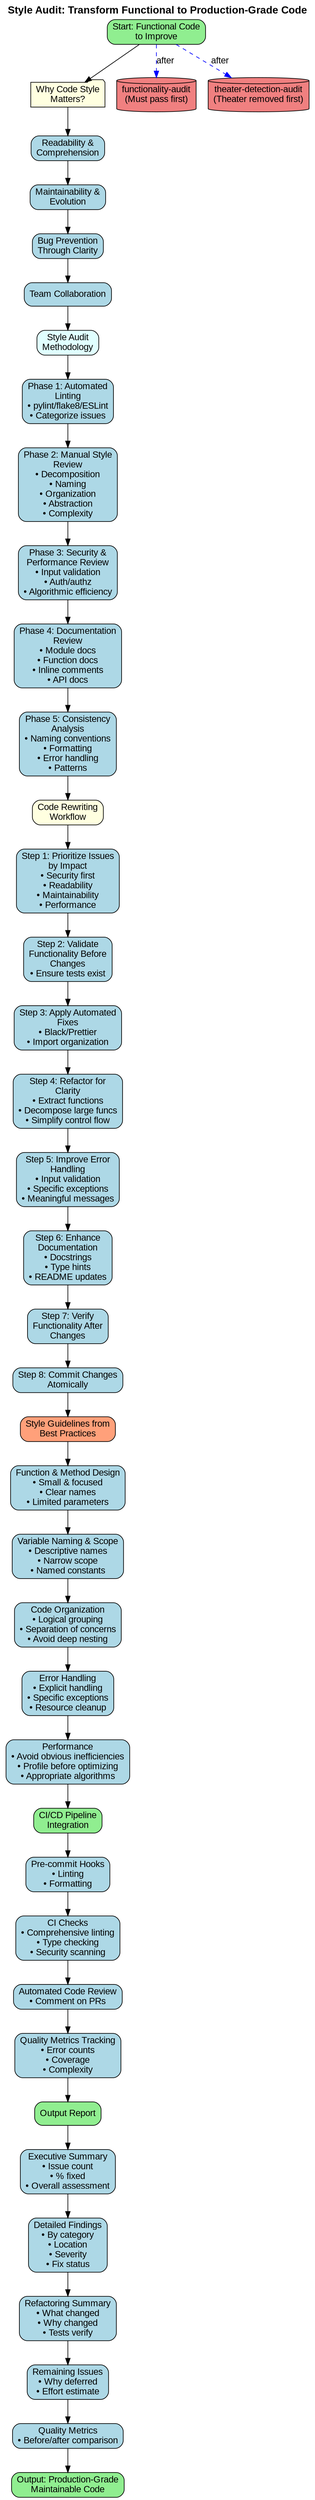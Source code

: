 digraph StyleAudit {
    rankdir=TB;
    node [shape=box, style="rounded,filled", fillcolor=lightblue, fontname="Arial"];
    edge [fontname="Arial"];

    start [label="Start: Functional Code\nto Improve", fillcolor=lightgreen];

    // Importance of Style
    importance [label="Why Code Style\nMatters?", fillcolor=lightyellow, shape=folder];
    i1 [label="Readability &\nComprehension"];
    i2 [label="Maintainability &\nEvolution"];
    i3 [label="Bug Prevention\nThrough Clarity"];
    i4 [label="Team Collaboration"];

    // Style Audit Methodology
    audit [label="Style Audit\nMethodology", fillcolor=lightcyan];
    p1 [label="Phase 1: Automated\nLinting\n• pylint/flake8/ESLint\n• Categorize issues"];
    p2 [label="Phase 2: Manual Style\nReview\n• Decomposition\n• Naming\n• Organization\n• Abstraction\n• Complexity"];
    p3 [label="Phase 3: Security &\nPerformance Review\n• Input validation\n• Auth/authz\n• Algorithmic efficiency"];
    p4 [label="Phase 4: Documentation\nReview\n• Module docs\n• Function docs\n• Inline comments\n• API docs"];
    p5 [label="Phase 5: Consistency\nAnalysis\n• Naming conventions\n• Formatting\n• Error handling\n• Patterns"];

    // Code Rewriting Workflow
    rewrite [label="Code Rewriting\nWorkflow", fillcolor=lightyellow];
    r1 [label="Step 1: Prioritize Issues\nby Impact\n• Security first\n• Readability\n• Maintainability\n• Performance"];
    r2 [label="Step 2: Validate\nFunctionality Before\nChanges\n• Ensure tests exist"];
    r3 [label="Step 3: Apply Automated\nFixes\n• Black/Prettier\n• Import organization"];
    r4 [label="Step 4: Refactor for\nClarity\n• Extract functions\n• Decompose large funcs\n• Simplify control flow"];
    r5 [label="Step 5: Improve Error\nHandling\n• Input validation\n• Specific exceptions\n• Meaningful messages"];
    r6 [label="Step 6: Enhance\nDocumentation\n• Docstrings\n• Type hints\n• README updates"];
    r7 [label="Step 7: Verify\nFunctionality After\nChanges"];
    r8 [label="Step 8: Commit Changes\nAtomically"];

    // Style Guidelines
    guidelines [label="Style Guidelines from\nBest Practices", fillcolor=lightsalmon];
    g1 [label="Function & Method Design\n• Small & focused\n• Clear names\n• Limited parameters"];
    g2 [label="Variable Naming & Scope\n• Descriptive names\n• Narrow scope\n• Named constants"];
    g3 [label="Code Organization\n• Logical grouping\n• Separation of concerns\n• Avoid deep nesting"];
    g4 [label="Error Handling\n• Explicit handling\n• Specific exceptions\n• Resource cleanup"];
    g5 [label="Performance\n• Avoid obvious inefficiencies\n• Profile before optimizing\n• Appropriate algorithms"];

    // CI/CD Integration
    cicd [label="CI/CD Pipeline\nIntegration", fillcolor=lightgreen];
    ci1 [label="Pre-commit Hooks\n• Linting\n• Formatting"];
    ci2 [label="CI Checks\n• Comprehensive linting\n• Type checking\n• Security scanning"];
    ci3 [label="Automated Code Review\n• Comment on PRs"];
    ci4 [label="Quality Metrics Tracking\n• Error counts\n• Coverage\n• Complexity"];

    // Report Structure
    report [label="Output Report", fillcolor=lightgreen];
    rep1 [label="Executive Summary\n• Issue count\n• % fixed\n• Overall assessment"];
    rep2 [label="Detailed Findings\n• By category\n• Location\n• Severity\n• Fix status"];
    rep3 [label="Refactoring Summary\n• What changed\n• Why changed\n• Tests verify"];
    rep4 [label="Remaining Issues\n• Why deferred\n• Effort estimate"];
    rep5 [label="Quality Metrics\n• Before/after comparison"];

    output [label="Output: Production-Grade\nMaintainable Code", fillcolor=lightgreen];

    // External references
    functionality [label="functionality-audit\n(Must pass first)", shape=cylinder, fillcolor=lightcoral];
    theater [label="theater-detection-audit\n(Theater removed first)", shape=cylinder, fillcolor=lightcoral];

    // Flow
    start -> importance;
    importance -> i1 -> i2 -> i3 -> i4;
    i4 -> audit;

    audit -> p1 -> p2 -> p3 -> p4 -> p5;
    p5 -> rewrite;

    rewrite -> r1 -> r2 -> r3 -> r4 -> r5 -> r6 -> r7 -> r8;
    r8 -> guidelines;

    guidelines -> g1 -> g2 -> g3 -> g4 -> g5;
    g5 -> cicd;

    cicd -> ci1 -> ci2 -> ci3 -> ci4;
    ci4 -> report;

    report -> rep1 -> rep2 -> rep3 -> rep4 -> rep5;
    rep5 -> output;

    // Cross-references
    start -> functionality [style=dashed, label="after", color=blue];
    start -> theater [style=dashed, label="after", color=blue];

    // Labels
    labelloc="t";
    label="Style Audit: Transform Functional to Production-Grade Code";
    fontsize=16;
    fontname="Arial Bold";
}
